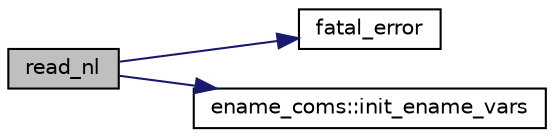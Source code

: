 digraph "read_nl"
{
 // LATEX_PDF_SIZE
  edge [fontname="Helvetica",fontsize="10",labelfontname="Helvetica",labelfontsize="10"];
  node [fontname="Helvetica",fontsize="10",shape=record];
  rankdir="LR";
  Node1 [label="read_nl",height=0.2,width=0.4,color="black", fillcolor="grey75", style="filled", fontcolor="black",tooltip=" "];
  Node1 -> Node2 [color="midnightblue",fontsize="10",style="solid",fontname="Helvetica"];
  Node2 [label="fatal_error",height=0.2,width=0.4,color="black", fillcolor="white", style="filled",URL="$fatal__error_8_f90.html#a2a2bff228716ab48a81c795b348d1665",tooltip=" "];
  Node1 -> Node3 [color="midnightblue",fontsize="10",style="solid",fontname="Helvetica"];
  Node3 [label="ename_coms::init_ename_vars",height=0.2,width=0.4,color="black", fillcolor="white", style="filled",URL="$namespaceename__coms.html#af7ad337997a039b5535379ab67b5f371",tooltip=" "];
}
